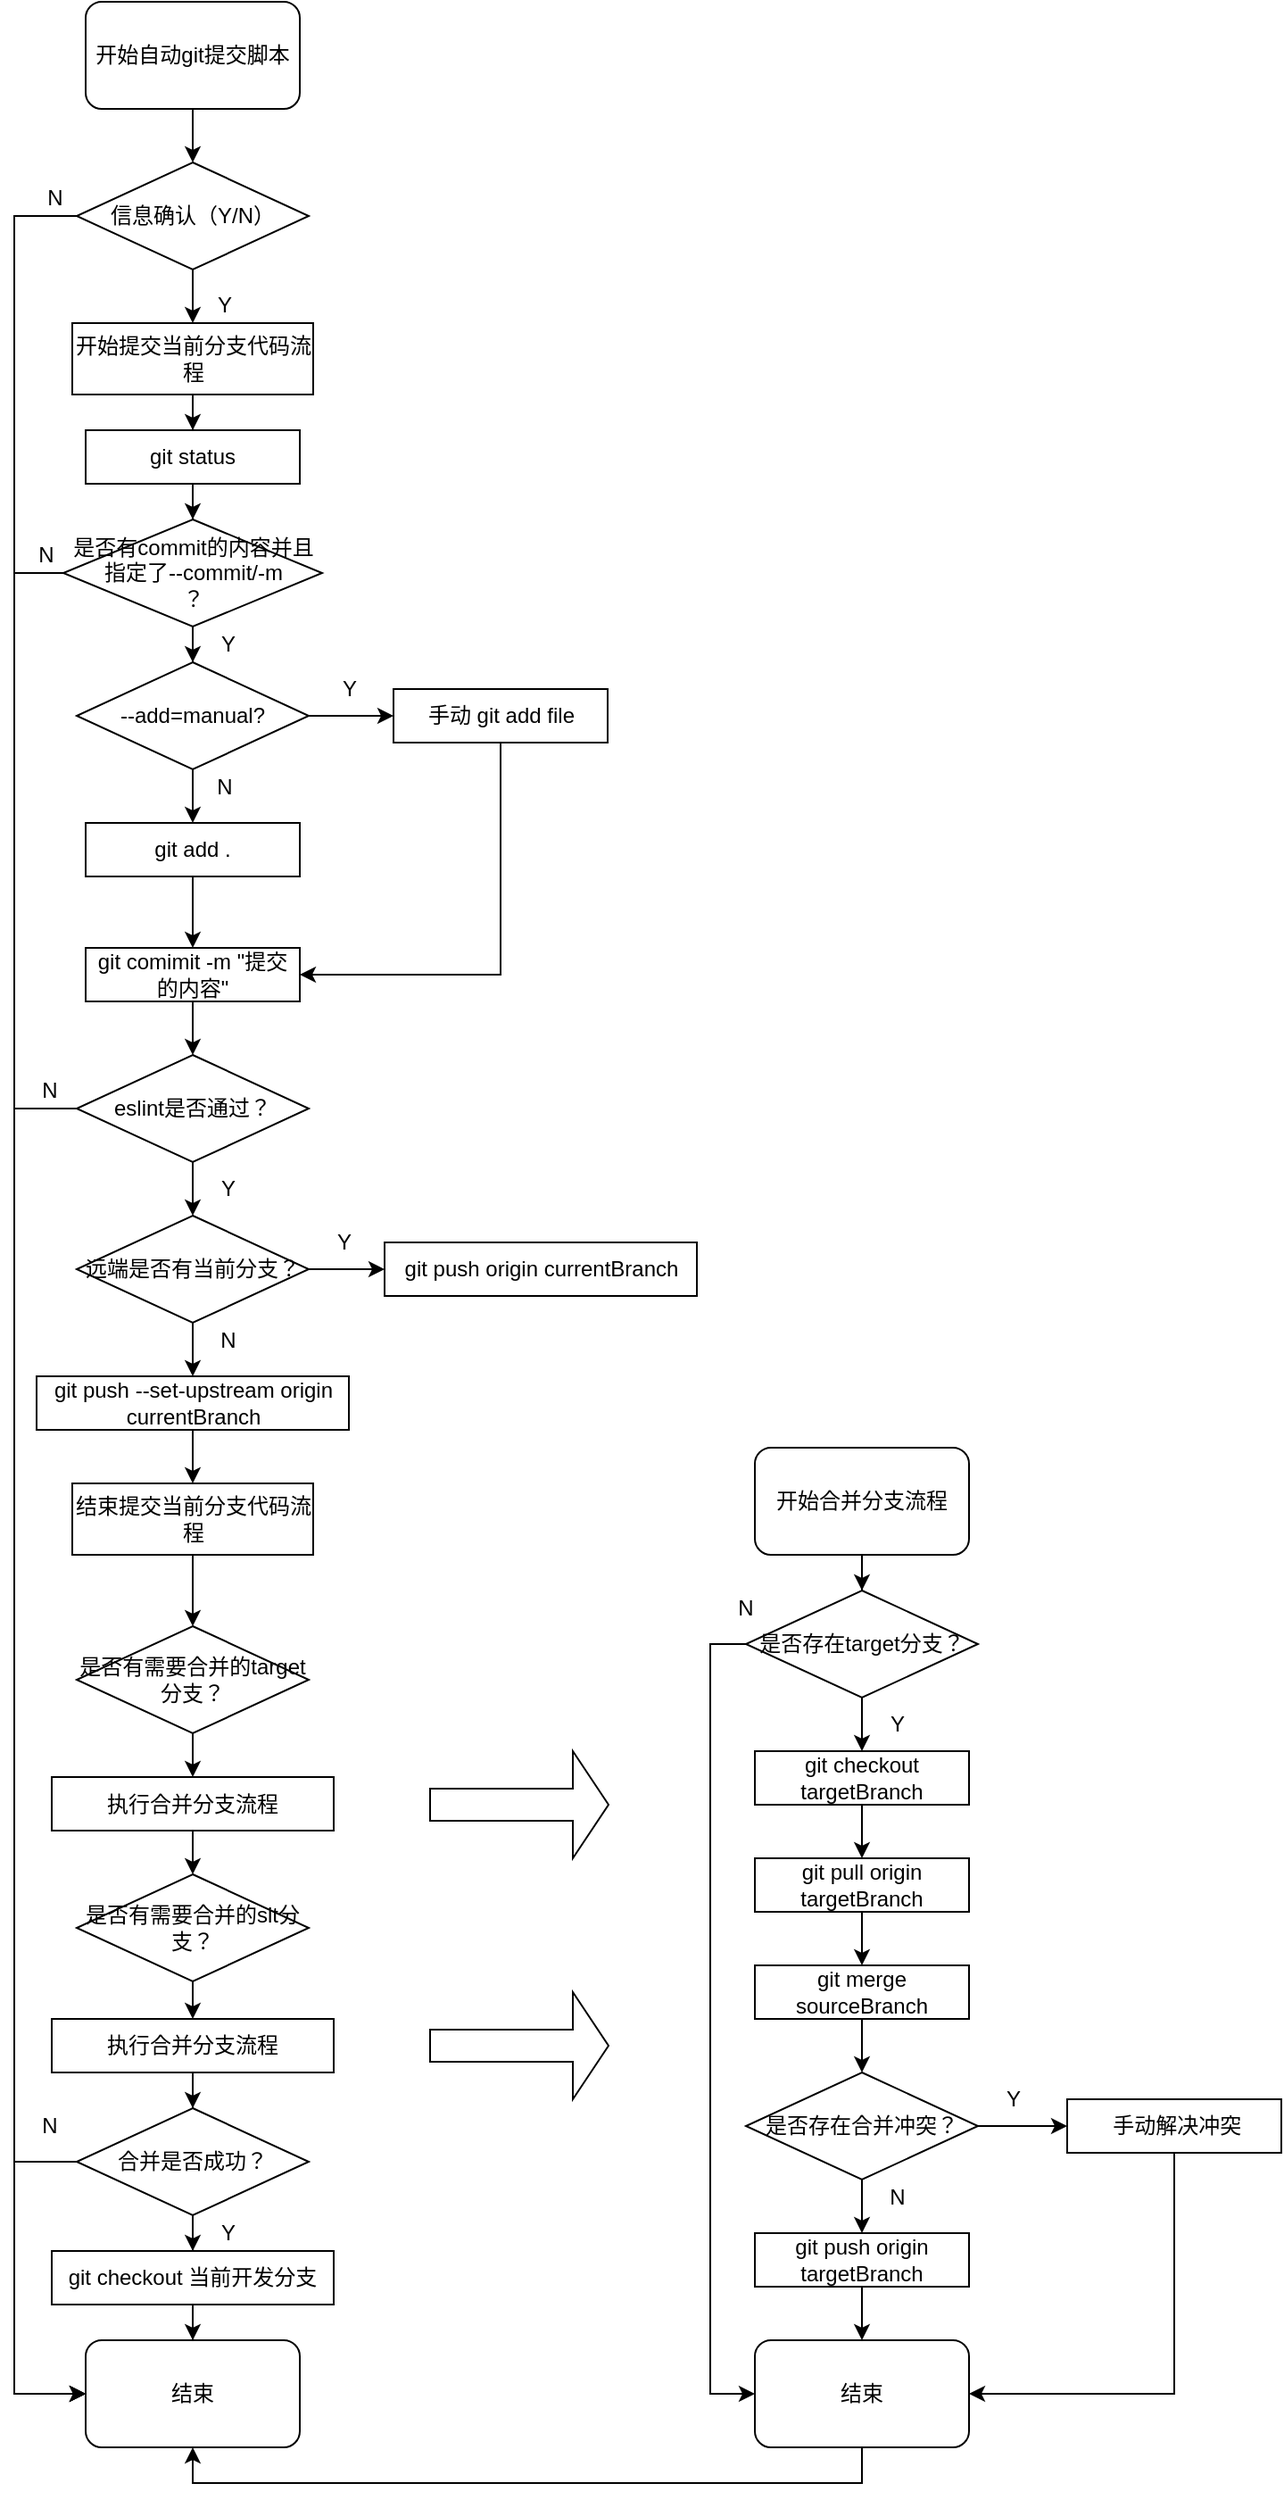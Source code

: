 <mxfile version="12.2.4" pages="1"><diagram id="pd3KOb8IzzFO2O3JStJ6" name="Page-1"><mxGraphModel dx="498" dy="780" grid="0" gridSize="10" guides="1" tooltips="1" connect="1" arrows="1" fold="1" page="1" pageScale="1" pageWidth="827" pageHeight="1169" math="0" shadow="0"><root><mxCell id="0"/><mxCell id="1" parent="0"/><mxCell id="8" style="edgeStyle=orthogonalEdgeStyle;rounded=0;orthogonalLoop=1;jettySize=auto;html=1;exitX=0.5;exitY=1;exitDx=0;exitDy=0;" parent="1" source="4" target="5" edge="1"><mxGeometry relative="1" as="geometry"/></mxCell><mxCell id="38" style="edgeStyle=orthogonalEdgeStyle;rounded=0;orthogonalLoop=1;jettySize=auto;html=1;entryX=0;entryY=0.5;entryDx=0;entryDy=0;" parent="1" source="4" target="28" edge="1"><mxGeometry relative="1" as="geometry"><Array as="points"><mxPoint x="60" y="180"/><mxPoint x="60" y="1400"/></Array></mxGeometry></mxCell><mxCell id="4" value="信息确认（Y/N）" style="rhombus;whiteSpace=wrap;html=1;" parent="1" vertex="1"><mxGeometry x="95" y="150" width="130" height="60" as="geometry"/></mxCell><mxCell id="29" style="edgeStyle=orthogonalEdgeStyle;rounded=0;orthogonalLoop=1;jettySize=auto;html=1;entryX=0.5;entryY=0;entryDx=0;entryDy=0;" parent="1" source="5" target="20" edge="1"><mxGeometry relative="1" as="geometry"/></mxCell><mxCell id="5" value="开始提交当前分支代码流程" style="rounded=0;whiteSpace=wrap;html=1;" parent="1" vertex="1"><mxGeometry x="92.5" y="240" width="135" height="40" as="geometry"/></mxCell><mxCell id="10" value="Y" style="text;html=1;strokeColor=none;fillColor=none;align=center;verticalAlign=middle;whiteSpace=wrap;rounded=0;" parent="1" vertex="1"><mxGeometry x="157.5" y="220" width="40" height="20" as="geometry"/></mxCell><mxCell id="50" style="edgeStyle=orthogonalEdgeStyle;rounded=0;orthogonalLoop=1;jettySize=auto;html=1;entryX=0.5;entryY=0;entryDx=0;entryDy=0;" parent="1" source="12" target="14" edge="1"><mxGeometry relative="1" as="geometry"/></mxCell><mxCell id="54" style="edgeStyle=orthogonalEdgeStyle;rounded=0;orthogonalLoop=1;jettySize=auto;html=1;entryX=0;entryY=0.5;entryDx=0;entryDy=0;exitX=0;exitY=0.5;exitDx=0;exitDy=0;" parent="1" source="12" target="28" edge="1"><mxGeometry relative="1" as="geometry"><Array as="points"><mxPoint x="60" y="680"/><mxPoint x="60" y="1400"/></Array></mxGeometry></mxCell><mxCell id="12" value="eslint是否通过？" style="rhombus;whiteSpace=wrap;html=1;" parent="1" vertex="1"><mxGeometry x="95" y="650" width="130" height="60" as="geometry"/></mxCell><mxCell id="52" style="edgeStyle=orthogonalEdgeStyle;rounded=0;orthogonalLoop=1;jettySize=auto;html=1;entryX=0.5;entryY=0;entryDx=0;entryDy=0;" parent="1" source="14" target="15" edge="1"><mxGeometry relative="1" as="geometry"/></mxCell><mxCell id="58" style="edgeStyle=orthogonalEdgeStyle;rounded=0;orthogonalLoop=1;jettySize=auto;html=1;entryX=0;entryY=0.5;entryDx=0;entryDy=0;" parent="1" source="14" target="19" edge="1"><mxGeometry relative="1" as="geometry"/></mxCell><mxCell id="14" value="远端是否有当前分支？" style="rhombus;whiteSpace=wrap;html=1;" parent="1" vertex="1"><mxGeometry x="95" y="740" width="130" height="60" as="geometry"/></mxCell><mxCell id="61" style="edgeStyle=orthogonalEdgeStyle;rounded=0;orthogonalLoop=1;jettySize=auto;html=1;" parent="1" source="15" target="60" edge="1"><mxGeometry relative="1" as="geometry"/></mxCell><mxCell id="15" value="git push --set-upstream origin currentBranch" style="rounded=0;whiteSpace=wrap;html=1;" parent="1" vertex="1"><mxGeometry x="72.5" y="830" width="175" height="30" as="geometry"/></mxCell><mxCell id="49" style="edgeStyle=orthogonalEdgeStyle;rounded=0;orthogonalLoop=1;jettySize=auto;html=1;entryX=0.5;entryY=0;entryDx=0;entryDy=0;" parent="1" source="16" target="12" edge="1"><mxGeometry relative="1" as="geometry"/></mxCell><mxCell id="16" value="git comimit -m &quot;提交的内容&quot;" style="rounded=0;whiteSpace=wrap;html=1;" parent="1" vertex="1"><mxGeometry x="100" y="590" width="120" height="30" as="geometry"/></mxCell><mxCell id="19" value="git push origin currentBranch" style="rounded=0;whiteSpace=wrap;html=1;" parent="1" vertex="1"><mxGeometry x="267.5" y="755" width="175" height="30" as="geometry"/></mxCell><mxCell id="30" style="edgeStyle=orthogonalEdgeStyle;rounded=0;orthogonalLoop=1;jettySize=auto;html=1;" parent="1" source="20" target="25" edge="1"><mxGeometry relative="1" as="geometry"/></mxCell><mxCell id="20" value="git status" style="rounded=0;whiteSpace=wrap;html=1;" parent="1" vertex="1"><mxGeometry x="100" y="300" width="120" height="30" as="geometry"/></mxCell><mxCell id="43" style="edgeStyle=orthogonalEdgeStyle;rounded=0;orthogonalLoop=1;jettySize=auto;html=1;entryX=0.5;entryY=0;entryDx=0;entryDy=0;" parent="1" source="21" target="22" edge="1"><mxGeometry relative="1" as="geometry"/></mxCell><mxCell id="46" style="edgeStyle=orthogonalEdgeStyle;rounded=0;orthogonalLoop=1;jettySize=auto;html=1;entryX=0;entryY=0.5;entryDx=0;entryDy=0;" parent="1" source="21" target="23" edge="1"><mxGeometry relative="1" as="geometry"/></mxCell><mxCell id="21" value="--add=manual?" style="rhombus;whiteSpace=wrap;html=1;" parent="1" vertex="1"><mxGeometry x="95" y="430" width="130" height="60" as="geometry"/></mxCell><mxCell id="47" style="edgeStyle=orthogonalEdgeStyle;rounded=0;orthogonalLoop=1;jettySize=auto;html=1;" parent="1" source="22" target="16" edge="1"><mxGeometry relative="1" as="geometry"/></mxCell><mxCell id="22" value="git add ." style="rounded=0;whiteSpace=wrap;html=1;" parent="1" vertex="1"><mxGeometry x="100" y="520" width="120" height="30" as="geometry"/></mxCell><mxCell id="48" style="edgeStyle=orthogonalEdgeStyle;rounded=0;orthogonalLoop=1;jettySize=auto;html=1;entryX=1;entryY=0.5;entryDx=0;entryDy=0;" parent="1" source="23" target="16" edge="1"><mxGeometry relative="1" as="geometry"><Array as="points"><mxPoint x="333" y="605"/></Array></mxGeometry></mxCell><mxCell id="23" value="手动 git add file" style="rounded=0;whiteSpace=wrap;html=1;" parent="1" vertex="1"><mxGeometry x="272.5" y="445" width="120" height="30" as="geometry"/></mxCell><mxCell id="36" style="edgeStyle=orthogonalEdgeStyle;rounded=0;orthogonalLoop=1;jettySize=auto;html=1;entryX=0.5;entryY=0;entryDx=0;entryDy=0;" parent="1" source="25" target="21" edge="1"><mxGeometry relative="1" as="geometry"/></mxCell><mxCell id="40" style="edgeStyle=orthogonalEdgeStyle;rounded=0;orthogonalLoop=1;jettySize=auto;html=1;entryX=0;entryY=0.5;entryDx=0;entryDy=0;" parent="1" source="25" target="28" edge="1"><mxGeometry relative="1" as="geometry"><Array as="points"><mxPoint x="60" y="380"/><mxPoint x="60" y="1400"/></Array></mxGeometry></mxCell><mxCell id="25" value="是否有commit的内容并且指定了--commit/-m&lt;br&gt;？" style="rhombus;whiteSpace=wrap;html=1;" parent="1" vertex="1"><mxGeometry x="87.5" y="350" width="145" height="60" as="geometry"/></mxCell><mxCell id="27" style="edgeStyle=orthogonalEdgeStyle;rounded=0;orthogonalLoop=1;jettySize=auto;html=1;entryX=0.5;entryY=0;entryDx=0;entryDy=0;" parent="1" source="26" target="4" edge="1"><mxGeometry relative="1" as="geometry"/></mxCell><mxCell id="26" value="开始自动git提交脚本" style="rounded=1;whiteSpace=wrap;html=1;" parent="1" vertex="1"><mxGeometry x="100" y="60" width="120" height="60" as="geometry"/></mxCell><mxCell id="28" value="结束" style="rounded=1;whiteSpace=wrap;html=1;" parent="1" vertex="1"><mxGeometry x="100" y="1370" width="120" height="60" as="geometry"/></mxCell><mxCell id="32" value="Y" style="text;html=1;strokeColor=none;fillColor=none;align=center;verticalAlign=middle;whiteSpace=wrap;rounded=0;" parent="1" vertex="1"><mxGeometry x="160" y="410" width="40" height="20" as="geometry"/></mxCell><mxCell id="39" value="N" style="text;html=1;strokeColor=none;fillColor=none;align=center;verticalAlign=middle;whiteSpace=wrap;rounded=0;" parent="1" vertex="1"><mxGeometry x="62.5" y="160" width="40" height="20" as="geometry"/></mxCell><mxCell id="41" value="N" style="text;html=1;strokeColor=none;fillColor=none;align=center;verticalAlign=middle;whiteSpace=wrap;rounded=0;" parent="1" vertex="1"><mxGeometry x="57.5" y="360" width="40" height="20" as="geometry"/></mxCell><mxCell id="44" value="N" style="text;html=1;strokeColor=none;fillColor=none;align=center;verticalAlign=middle;whiteSpace=wrap;rounded=0;" parent="1" vertex="1"><mxGeometry x="157.5" y="490" width="40" height="20" as="geometry"/></mxCell><mxCell id="45" value="Y" style="text;html=1;strokeColor=none;fillColor=none;align=center;verticalAlign=middle;whiteSpace=wrap;rounded=0;" parent="1" vertex="1"><mxGeometry x="227.5" y="435" width="40" height="20" as="geometry"/></mxCell><mxCell id="51" value="Y" style="text;html=1;strokeColor=none;fillColor=none;align=center;verticalAlign=middle;whiteSpace=wrap;rounded=0;" parent="1" vertex="1"><mxGeometry x="160" y="715" width="40" height="20" as="geometry"/></mxCell><mxCell id="53" value="Y" style="text;html=1;strokeColor=none;fillColor=none;align=center;verticalAlign=middle;whiteSpace=wrap;rounded=0;" parent="1" vertex="1"><mxGeometry x="225" y="745" width="40" height="20" as="geometry"/></mxCell><mxCell id="55" value="N" style="text;html=1;strokeColor=none;fillColor=none;align=center;verticalAlign=middle;whiteSpace=wrap;rounded=0;" parent="1" vertex="1"><mxGeometry x="60" y="660" width="40" height="20" as="geometry"/></mxCell><mxCell id="59" value="N" style="text;html=1;strokeColor=none;fillColor=none;align=center;verticalAlign=middle;whiteSpace=wrap;rounded=0;" parent="1" vertex="1"><mxGeometry x="160" y="800" width="40" height="20" as="geometry"/></mxCell><mxCell id="90" style="edgeStyle=orthogonalEdgeStyle;rounded=0;orthogonalLoop=1;jettySize=auto;html=1;entryX=0.5;entryY=0;entryDx=0;entryDy=0;" parent="1" source="60" target="63" edge="1"><mxGeometry relative="1" as="geometry"/></mxCell><mxCell id="60" value="结束提交当前分支代码流程" style="rounded=0;whiteSpace=wrap;html=1;" parent="1" vertex="1"><mxGeometry x="92.5" y="890" width="135" height="40" as="geometry"/></mxCell><mxCell id="106" style="edgeStyle=orthogonalEdgeStyle;rounded=0;orthogonalLoop=1;jettySize=auto;html=1;entryX=0.5;entryY=0;entryDx=0;entryDy=0;" parent="1" source="62" target="92" edge="1"><mxGeometry relative="1" as="geometry"/></mxCell><mxCell id="62" value="执行合并分支流程" style="rounded=0;whiteSpace=wrap;html=1;" parent="1" vertex="1"><mxGeometry x="81" y="1054.5" width="158" height="30" as="geometry"/></mxCell><mxCell id="91" style="edgeStyle=orthogonalEdgeStyle;rounded=0;orthogonalLoop=1;jettySize=auto;html=1;entryX=0.5;entryY=0;entryDx=0;entryDy=0;" parent="1" source="63" target="62" edge="1"><mxGeometry relative="1" as="geometry"/></mxCell><mxCell id="63" value="是否有需要合并的target分支？" style="rhombus;whiteSpace=wrap;html=1;" parent="1" vertex="1"><mxGeometry x="95" y="970" width="130" height="60" as="geometry"/></mxCell><mxCell id="74" style="edgeStyle=orthogonalEdgeStyle;rounded=0;orthogonalLoop=1;jettySize=auto;html=1;entryX=0.5;entryY=0;entryDx=0;entryDy=0;" parent="1" source="64" target="65" edge="1"><mxGeometry relative="1" as="geometry"/></mxCell><mxCell id="86" style="edgeStyle=orthogonalEdgeStyle;rounded=0;orthogonalLoop=1;jettySize=auto;html=1;entryX=0;entryY=0.5;entryDx=0;entryDy=0;" parent="1" source="64" target="70" edge="1"><mxGeometry relative="1" as="geometry"><mxPoint x="440" y="1400" as="targetPoint"/><Array as="points"><mxPoint x="450" y="980"/><mxPoint x="450" y="1400"/></Array></mxGeometry></mxCell><mxCell id="64" value="是否存在target分支？" style="rhombus;whiteSpace=wrap;html=1;" parent="1" vertex="1"><mxGeometry x="470" y="950" width="130" height="60" as="geometry"/></mxCell><mxCell id="75" style="edgeStyle=orthogonalEdgeStyle;rounded=0;orthogonalLoop=1;jettySize=auto;html=1;entryX=0.5;entryY=0;entryDx=0;entryDy=0;" parent="1" source="65" target="66" edge="1"><mxGeometry relative="1" as="geometry"/></mxCell><mxCell id="65" value="git checkout targetBranch" style="rounded=0;whiteSpace=wrap;html=1;" parent="1" vertex="1"><mxGeometry x="475" y="1040" width="120" height="30" as="geometry"/></mxCell><mxCell id="76" style="edgeStyle=orthogonalEdgeStyle;rounded=0;orthogonalLoop=1;jettySize=auto;html=1;entryX=0.5;entryY=0;entryDx=0;entryDy=0;" parent="1" source="66" target="67" edge="1"><mxGeometry relative="1" as="geometry"/></mxCell><mxCell id="66" value="git pull origin targetBranch" style="rounded=0;whiteSpace=wrap;html=1;" parent="1" vertex="1"><mxGeometry x="475" y="1100" width="120" height="30" as="geometry"/></mxCell><mxCell id="77" style="edgeStyle=orthogonalEdgeStyle;rounded=0;orthogonalLoop=1;jettySize=auto;html=1;" parent="1" source="67" target="68" edge="1"><mxGeometry relative="1" as="geometry"/></mxCell><mxCell id="67" value="git merge sourceBranch" style="rounded=0;whiteSpace=wrap;html=1;" parent="1" vertex="1"><mxGeometry x="475" y="1160" width="120" height="30" as="geometry"/></mxCell><mxCell id="78" style="edgeStyle=orthogonalEdgeStyle;rounded=0;orthogonalLoop=1;jettySize=auto;html=1;entryX=0.5;entryY=0;entryDx=0;entryDy=0;" parent="1" source="68" target="71" edge="1"><mxGeometry relative="1" as="geometry"/></mxCell><mxCell id="80" style="edgeStyle=orthogonalEdgeStyle;rounded=0;orthogonalLoop=1;jettySize=auto;html=1;" parent="1" source="68" target="69" edge="1"><mxGeometry relative="1" as="geometry"/></mxCell><mxCell id="68" value="是否存在合并冲突？" style="rhombus;whiteSpace=wrap;html=1;" parent="1" vertex="1"><mxGeometry x="470" y="1220" width="130" height="60" as="geometry"/></mxCell><mxCell id="89" style="edgeStyle=orthogonalEdgeStyle;rounded=0;orthogonalLoop=1;jettySize=auto;html=1;entryX=1;entryY=0.5;entryDx=0;entryDy=0;" parent="1" source="69" target="70" edge="1"><mxGeometry relative="1" as="geometry"><Array as="points"><mxPoint x="710" y="1400"/></Array></mxGeometry></mxCell><mxCell id="69" value="&amp;nbsp;手动解决冲突" style="rounded=0;whiteSpace=wrap;html=1;" parent="1" vertex="1"><mxGeometry x="650" y="1235" width="120" height="30" as="geometry"/></mxCell><mxCell id="114" style="edgeStyle=orthogonalEdgeStyle;rounded=0;orthogonalLoop=1;jettySize=auto;html=1;entryX=0.5;entryY=1;entryDx=0;entryDy=0;" parent="1" source="70" target="28" edge="1"><mxGeometry relative="1" as="geometry"><Array as="points"><mxPoint x="535" y="1450"/><mxPoint x="160" y="1450"/></Array></mxGeometry></mxCell><mxCell id="70" value="结束" style="rounded=1;whiteSpace=wrap;html=1;" parent="1" vertex="1"><mxGeometry x="475" y="1370" width="120" height="60" as="geometry"/></mxCell><mxCell id="79" style="edgeStyle=orthogonalEdgeStyle;rounded=0;orthogonalLoop=1;jettySize=auto;html=1;" parent="1" source="71" target="70" edge="1"><mxGeometry relative="1" as="geometry"/></mxCell><mxCell id="71" value="git push origin targetBranch" style="rounded=0;whiteSpace=wrap;html=1;" parent="1" vertex="1"><mxGeometry x="475" y="1310" width="120" height="30" as="geometry"/></mxCell><mxCell id="73" style="edgeStyle=orthogonalEdgeStyle;rounded=0;orthogonalLoop=1;jettySize=auto;html=1;entryX=0.5;entryY=0;entryDx=0;entryDy=0;" parent="1" source="72" target="64" edge="1"><mxGeometry relative="1" as="geometry"/></mxCell><mxCell id="72" value="开始合并分支流程" style="rounded=1;whiteSpace=wrap;html=1;" parent="1" vertex="1"><mxGeometry x="475" y="870" width="120" height="60" as="geometry"/></mxCell><mxCell id="81" value="Y" style="text;html=1;strokeColor=none;fillColor=none;align=center;verticalAlign=middle;whiteSpace=wrap;rounded=0;" parent="1" vertex="1"><mxGeometry x="535" y="1015" width="40" height="20" as="geometry"/></mxCell><mxCell id="82" value="N" style="text;html=1;strokeColor=none;fillColor=none;align=center;verticalAlign=middle;whiteSpace=wrap;rounded=0;" parent="1" vertex="1"><mxGeometry x="450" y="950" width="40" height="20" as="geometry"/></mxCell><mxCell id="87" value="Y" style="text;html=1;strokeColor=none;fillColor=none;align=center;verticalAlign=middle;whiteSpace=wrap;rounded=0;" parent="1" vertex="1"><mxGeometry x="600" y="1225" width="40" height="20" as="geometry"/></mxCell><mxCell id="88" value="N" style="text;html=1;strokeColor=none;fillColor=none;align=center;verticalAlign=middle;whiteSpace=wrap;rounded=0;" parent="1" vertex="1"><mxGeometry x="535" y="1280" width="40" height="20" as="geometry"/></mxCell><mxCell id="96" style="edgeStyle=orthogonalEdgeStyle;rounded=0;orthogonalLoop=1;jettySize=auto;html=1;entryX=0.5;entryY=0;entryDx=0;entryDy=0;" parent="1" source="92" target="93" edge="1"><mxGeometry relative="1" as="geometry"/></mxCell><mxCell id="92" value="是否有需要合并的sit分支？" style="rhombus;whiteSpace=wrap;html=1;" parent="1" vertex="1"><mxGeometry x="95" y="1109" width="130" height="60" as="geometry"/></mxCell><mxCell id="97" style="edgeStyle=orthogonalEdgeStyle;rounded=0;orthogonalLoop=1;jettySize=auto;html=1;entryX=0.5;entryY=0;entryDx=0;entryDy=0;" parent="1" source="93" target="94" edge="1"><mxGeometry relative="1" as="geometry"/></mxCell><mxCell id="93" value="执行合并分支流程" style="rounded=0;whiteSpace=wrap;html=1;" parent="1" vertex="1"><mxGeometry x="81" y="1190" width="158" height="30" as="geometry"/></mxCell><mxCell id="98" style="edgeStyle=orthogonalEdgeStyle;rounded=0;orthogonalLoop=1;jettySize=auto;html=1;entryX=0.5;entryY=0;entryDx=0;entryDy=0;" parent="1" source="94" target="95" edge="1"><mxGeometry relative="1" as="geometry"/></mxCell><mxCell id="102" style="edgeStyle=orthogonalEdgeStyle;rounded=0;orthogonalLoop=1;jettySize=auto;html=1;entryX=0;entryY=0.5;entryDx=0;entryDy=0;" parent="1" source="94" target="28" edge="1"><mxGeometry relative="1" as="geometry"><Array as="points"><mxPoint x="60" y="1270"/><mxPoint x="60" y="1400"/></Array></mxGeometry></mxCell><mxCell id="94" value="合并是否成功？" style="rhombus;whiteSpace=wrap;html=1;" parent="1" vertex="1"><mxGeometry x="95" y="1240" width="130" height="60" as="geometry"/></mxCell><mxCell id="99" style="edgeStyle=orthogonalEdgeStyle;rounded=0;orthogonalLoop=1;jettySize=auto;html=1;" parent="1" source="95" target="28" edge="1"><mxGeometry relative="1" as="geometry"/></mxCell><mxCell id="95" value="git checkout 当前开发分支" style="rounded=0;whiteSpace=wrap;html=1;" parent="1" vertex="1"><mxGeometry x="81" y="1320" width="158" height="30" as="geometry"/></mxCell><mxCell id="100" value="N" style="text;html=1;strokeColor=none;fillColor=none;align=center;verticalAlign=middle;whiteSpace=wrap;rounded=0;" parent="1" vertex="1"><mxGeometry x="60" y="1240" width="40" height="20" as="geometry"/></mxCell><mxCell id="101" value="Y" style="text;html=1;strokeColor=none;fillColor=none;align=center;verticalAlign=middle;whiteSpace=wrap;rounded=0;" parent="1" vertex="1"><mxGeometry x="160" y="1300" width="40" height="20" as="geometry"/></mxCell><mxCell id="111" value="" style="shape=singleArrow;whiteSpace=wrap;html=1;" parent="1" vertex="1"><mxGeometry x="293" y="1040" width="100" height="60" as="geometry"/></mxCell><mxCell id="112" value="" style="shape=singleArrow;whiteSpace=wrap;html=1;" parent="1" vertex="1"><mxGeometry x="293" y="1175" width="100" height="60" as="geometry"/></mxCell></root></mxGraphModel></diagram></mxfile>
